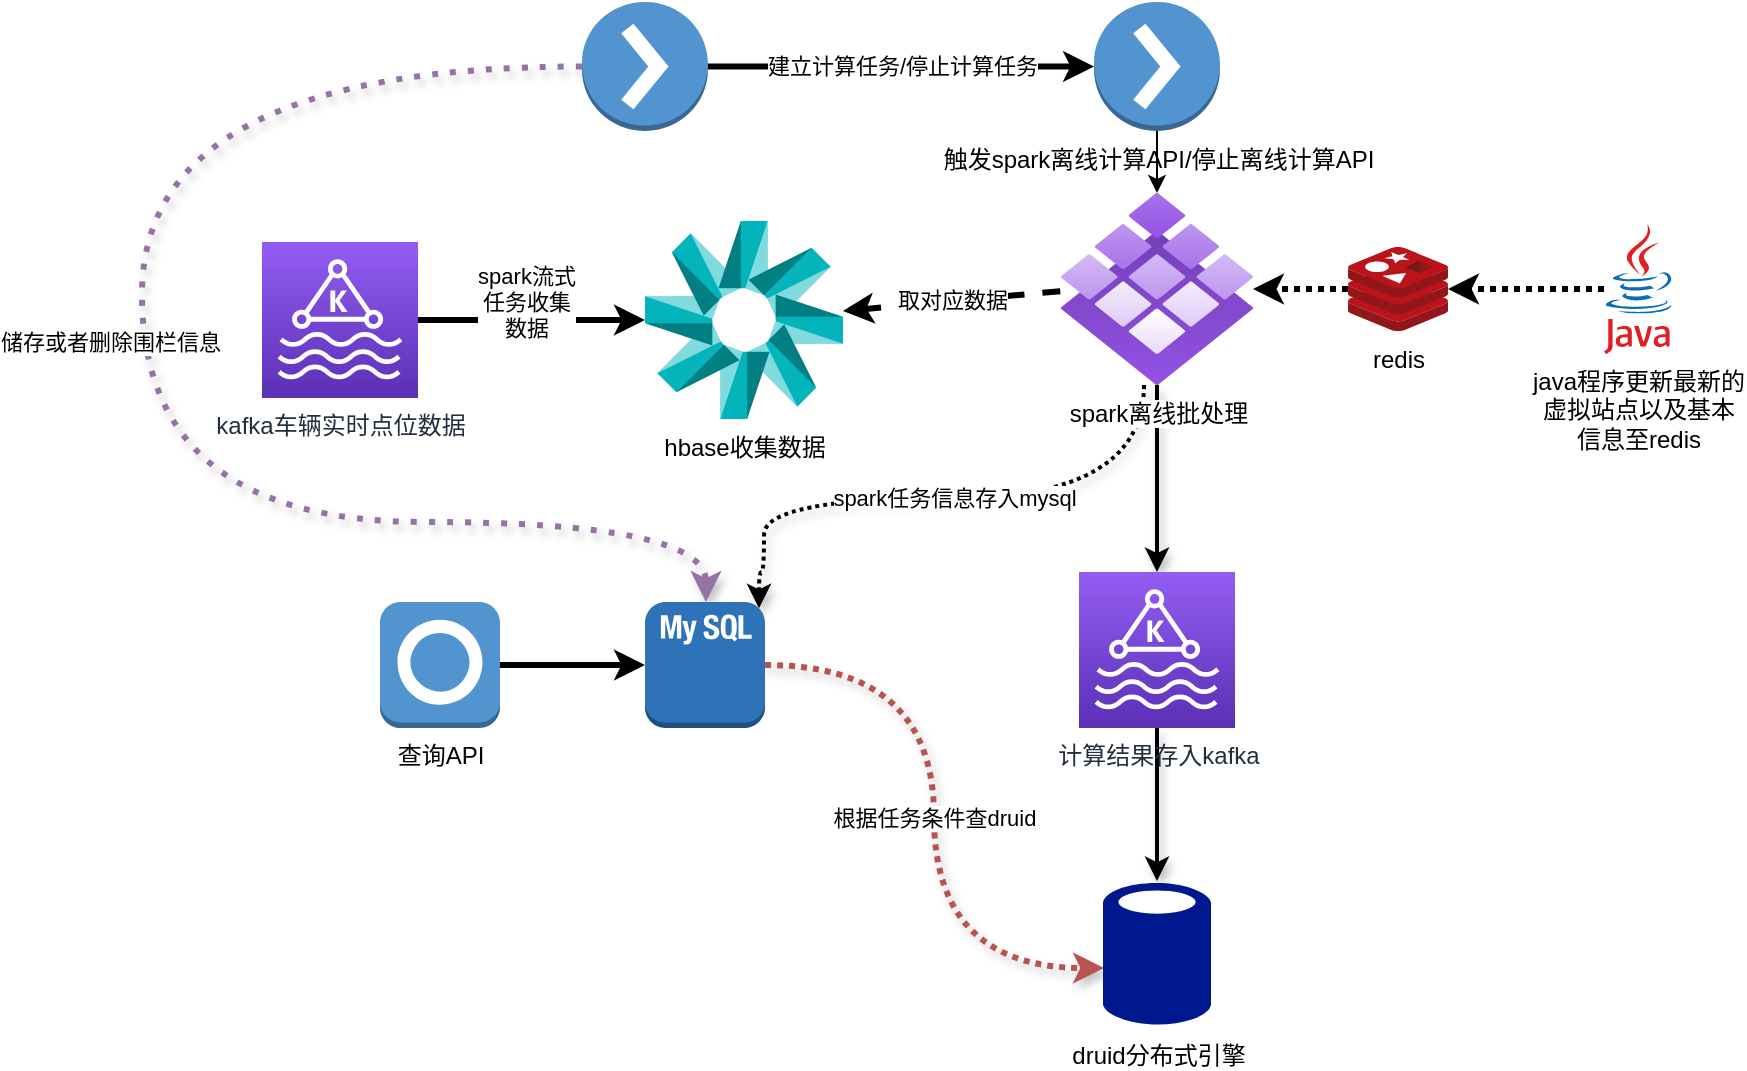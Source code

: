 <mxfile version="12.3.9" type="github" pages="1">
  <diagram id="3MlMxl3qNNY0wit7sOz0" name="Page-1">
    <mxGraphModel dx="1384" dy="534" grid="0" gridSize="10" guides="1" tooltips="1" connect="1" arrows="1" fold="1" page="0" pageScale="1" pageWidth="1100" pageHeight="850" background="#ffffff" math="0" shadow="0">
      <root>
        <mxCell id="0"/>
        <mxCell id="1" parent="0"/>
        <mxCell id="R1QpnQbajIk_0BlADnRP-3" value="spark流式&lt;br&gt;任务收集&lt;br&gt;数据" style="edgeStyle=orthogonalEdgeStyle;rounded=0;orthogonalLoop=1;jettySize=auto;html=1;strokeWidth=3;entryX=0;entryY=0.5;entryDx=0;entryDy=0;entryPerimeter=0;" parent="1" source="R1QpnQbajIk_0BlADnRP-1" edge="1" target="R1QpnQbajIk_0BlADnRP-4">
          <mxGeometry x="-0.046" y="9" relative="1" as="geometry">
            <mxPoint x="248" y="199" as="targetPoint"/>
            <mxPoint as="offset"/>
          </mxGeometry>
        </mxCell>
        <mxCell id="R1QpnQbajIk_0BlADnRP-1" value="kafka车辆实时点位数据" style="outlineConnect=0;fontColor=#232F3E;gradientColor=#945DF2;gradientDirection=north;fillColor=#5A30B5;strokeColor=#ffffff;dashed=0;verticalLabelPosition=bottom;verticalAlign=top;align=center;html=1;fontSize=12;fontStyle=0;aspect=fixed;shape=mxgraph.aws4.resourceIcon;resIcon=mxgraph.aws4.managed_streaming_for_kafka;" parent="1" vertex="1">
          <mxGeometry x="40" y="160" width="78" height="78" as="geometry"/>
        </mxCell>
        <mxCell id="R1QpnQbajIk_0BlADnRP-4" value="hbase收集数据" style="outlineConnect=0;dashed=0;verticalLabelPosition=bottom;verticalAlign=top;align=center;html=1;shape=mxgraph.aws3.chime;fillColor=#03B5BB;gradientColor=none;" parent="1" vertex="1">
          <mxGeometry x="231.5" y="149.5" width="99" height="99" as="geometry"/>
        </mxCell>
        <mxCell id="UVvnN9APpjg6Qt11xBq3-12" value="spark任务信息存入mysql" style="edgeStyle=orthogonalEdgeStyle;curved=1;orthogonalLoop=1;jettySize=auto;html=1;shadow=1;dashed=1;dashPattern=1 1;startArrow=none;startFill=0;strokeWidth=2;entryX=0.95;entryY=0.05;entryDx=0;entryDy=0;entryPerimeter=0;" edge="1" parent="1" source="R1QpnQbajIk_0BlADnRP-5" target="R1QpnQbajIk_0BlADnRP-15">
          <mxGeometry relative="1" as="geometry">
            <Array as="points">
              <mxPoint x="481" y="288"/>
              <mxPoint x="291" y="288"/>
              <mxPoint x="291" y="325"/>
              <mxPoint x="289" y="325"/>
            </Array>
          </mxGeometry>
        </mxCell>
        <mxCell id="UVvnN9APpjg6Qt11xBq3-13" style="edgeStyle=orthogonalEdgeStyle;orthogonalLoop=1;jettySize=auto;html=1;shadow=1;startArrow=none;startFill=0;strokeWidth=2;rounded=0;" edge="1" parent="1" source="R1QpnQbajIk_0BlADnRP-5" target="UVvnN9APpjg6Qt11xBq3-1">
          <mxGeometry relative="1" as="geometry"/>
        </mxCell>
        <mxCell id="R1QpnQbajIk_0BlADnRP-5" value="spark离线批处理" style="aspect=fixed;html=1;points=[];align=center;image;fontSize=12;image=img/lib/mscae/DC_OS.svg;dashed=0;fontFamily=Helvetica;fontColor=#000000;strokeColor=#000000;fillColor=#03B5BB;" parent="1" vertex="1">
          <mxGeometry x="439.5" y="135.5" width="96" height="96" as="geometry"/>
        </mxCell>
        <mxCell id="R1QpnQbajIk_0BlADnRP-9" value="建立计算任务/停止计算任务" style="edgeStyle=orthogonalEdgeStyle;rounded=0;orthogonalLoop=1;jettySize=auto;html=1;strokeWidth=3;" parent="1" source="R1QpnQbajIk_0BlADnRP-7" target="R1QpnQbajIk_0BlADnRP-8" edge="1">
          <mxGeometry relative="1" as="geometry"/>
        </mxCell>
        <mxCell id="UVvnN9APpjg6Qt11xBq3-10" value="储存或者删除围栏信息" style="edgeStyle=orthogonalEdgeStyle;curved=1;orthogonalLoop=1;jettySize=auto;html=1;shadow=1;dashed=1;dashPattern=1 2;startArrow=none;startFill=0;strokeWidth=3;fillColor=#e1d5e7;strokeColor=#9673a6;" edge="1" parent="1" source="R1QpnQbajIk_0BlADnRP-7" target="R1QpnQbajIk_0BlADnRP-15">
          <mxGeometry x="-0.07" y="-16" relative="1" as="geometry">
            <mxPoint x="232" y="300" as="targetPoint"/>
            <Array as="points">
              <mxPoint x="-20" y="72"/>
              <mxPoint x="-20" y="300"/>
              <mxPoint x="262" y="300"/>
            </Array>
            <mxPoint as="offset"/>
          </mxGeometry>
        </mxCell>
        <mxCell id="R1QpnQbajIk_0BlADnRP-7" value="" style="outlineConnect=0;dashed=0;verticalLabelPosition=bottom;verticalAlign=top;align=center;html=1;shape=mxgraph.aws3.action;fillColor=#5294CF;gradientColor=none;" parent="1" vertex="1">
          <mxGeometry x="200" y="40" width="63" height="64.5" as="geometry"/>
        </mxCell>
        <mxCell id="R1QpnQbajIk_0BlADnRP-12" value="" style="edgeStyle=orthogonalEdgeStyle;rounded=0;orthogonalLoop=1;jettySize=auto;html=1;" parent="1" source="R1QpnQbajIk_0BlADnRP-8" target="R1QpnQbajIk_0BlADnRP-5" edge="1">
          <mxGeometry relative="1" as="geometry"/>
        </mxCell>
        <mxCell id="R1QpnQbajIk_0BlADnRP-8" value="触发spark离线计算API/停止离线计算API" style="outlineConnect=0;dashed=0;verticalLabelPosition=bottom;verticalAlign=top;align=center;html=1;shape=mxgraph.aws3.action;fillColor=#5294CF;gradientColor=none;" parent="1" vertex="1">
          <mxGeometry x="456" y="40" width="63" height="64.5" as="geometry"/>
        </mxCell>
        <mxCell id="R1QpnQbajIk_0BlADnRP-17" value="根据任务条件查druid" style="edgeStyle=orthogonalEdgeStyle;orthogonalLoop=1;jettySize=auto;html=1;curved=1;entryX=0.009;entryY=0.596;entryDx=0;entryDy=0;entryPerimeter=0;shadow=1;fillColor=#f8cecc;strokeColor=#b85450;dashed=1;dashPattern=1 1;strokeWidth=3;" parent="1" source="R1QpnQbajIk_0BlADnRP-15" edge="1" target="UVvnN9APpjg6Qt11xBq3-3">
          <mxGeometry relative="1" as="geometry">
            <mxPoint x="390" y="560" as="targetPoint"/>
          </mxGeometry>
        </mxCell>
        <mxCell id="R1QpnQbajIk_0BlADnRP-15" value="" style="outlineConnect=0;dashed=0;verticalLabelPosition=bottom;verticalAlign=top;align=center;html=1;shape=mxgraph.aws3.mysql_db_instance_2;fillColor=#2E73B8;gradientColor=none;" parent="1" vertex="1">
          <mxGeometry x="231.5" y="340" width="60" height="63" as="geometry"/>
        </mxCell>
        <mxCell id="UVvnN9APpjg6Qt11xBq3-6" value="" style="edgeStyle=orthogonalEdgeStyle;rounded=0;orthogonalLoop=1;jettySize=auto;html=1;strokeWidth=3;" edge="1" parent="1" source="R1QpnQbajIk_0BlADnRP-19" target="R1QpnQbajIk_0BlADnRP-15">
          <mxGeometry relative="1" as="geometry"/>
        </mxCell>
        <mxCell id="R1QpnQbajIk_0BlADnRP-19" value="查询API" style="outlineConnect=0;dashed=0;verticalLabelPosition=bottom;verticalAlign=top;align=center;html=1;shape=mxgraph.aws3.alexa_skill;fillColor=#5294CF;gradientColor=none;" parent="1" vertex="1">
          <mxGeometry x="99" y="340" width="60" height="63" as="geometry"/>
        </mxCell>
        <mxCell id="R1QpnQbajIk_0BlADnRP-20" value="取对应数据" style="endArrow=none;dashed=1;html=1;entryX=0.01;entryY=0.51;entryDx=0;entryDy=0;entryPerimeter=0;strokeWidth=3;snapToPoint=0;startArrow=classic;startFill=1;" parent="1" source="R1QpnQbajIk_0BlADnRP-4" target="R1QpnQbajIk_0BlADnRP-5" edge="1">
          <mxGeometry width="50" height="50" relative="1" as="geometry">
            <mxPoint x="380" y="270" as="sourcePoint"/>
            <mxPoint x="420" y="180" as="targetPoint"/>
          </mxGeometry>
        </mxCell>
        <mxCell id="TWferaWc_OM14ilRQw7G-3" value="" style="edgeStyle=orthogonalEdgeStyle;rounded=0;orthogonalLoop=1;jettySize=auto;html=1;strokeWidth=3;dashed=1;dashPattern=1 1;" parent="1" source="TWferaWc_OM14ilRQw7G-1" target="TWferaWc_OM14ilRQw7G-2" edge="1">
          <mxGeometry relative="1" as="geometry"/>
        </mxCell>
        <mxCell id="TWferaWc_OM14ilRQw7G-1" value="java程序更新最新的&lt;br&gt;虚拟站点以及基本&lt;br&gt;信息至redis" style="dashed=0;outlineConnect=0;html=1;align=center;labelPosition=center;verticalLabelPosition=bottom;verticalAlign=top;shape=mxgraph.weblogos.java" parent="1" vertex="1">
          <mxGeometry x="711" y="151" width="34.4" height="65" as="geometry"/>
        </mxCell>
        <mxCell id="TWferaWc_OM14ilRQw7G-4" value="" style="edgeStyle=orthogonalEdgeStyle;rounded=0;orthogonalLoop=1;jettySize=auto;html=1;strokeWidth=3;dashed=1;dashPattern=1 1;" parent="1" source="TWferaWc_OM14ilRQw7G-2" target="R1QpnQbajIk_0BlADnRP-5" edge="1">
          <mxGeometry relative="1" as="geometry"/>
        </mxCell>
        <mxCell id="TWferaWc_OM14ilRQw7G-2" value="redis" style="aspect=fixed;html=1;points=[];align=center;image;fontSize=12;image=img/lib/mscae/Cache_Redis_Product.svg;" parent="1" vertex="1">
          <mxGeometry x="583" y="162.5" width="50" height="42" as="geometry"/>
        </mxCell>
        <mxCell id="UVvnN9APpjg6Qt11xBq3-14" value="" style="edgeStyle=orthogonalEdgeStyle;rounded=0;orthogonalLoop=1;jettySize=auto;html=1;shadow=1;startArrow=none;startFill=0;strokeWidth=2;" edge="1" parent="1" source="UVvnN9APpjg6Qt11xBq3-1" target="UVvnN9APpjg6Qt11xBq3-3">
          <mxGeometry relative="1" as="geometry"/>
        </mxCell>
        <mxCell id="UVvnN9APpjg6Qt11xBq3-1" value="计算结果存入kafka" style="outlineConnect=0;fontColor=#232F3E;gradientColor=#945DF2;gradientDirection=north;fillColor=#5A30B5;strokeColor=#ffffff;dashed=0;verticalLabelPosition=bottom;verticalAlign=top;align=center;html=1;fontSize=12;fontStyle=0;aspect=fixed;shape=mxgraph.aws4.resourceIcon;resIcon=mxgraph.aws4.managed_streaming_for_kafka;" vertex="1" parent="1">
          <mxGeometry x="448.5" y="325" width="78" height="78" as="geometry"/>
        </mxCell>
        <mxCell id="UVvnN9APpjg6Qt11xBq3-3" value="druid分布式引擎" style="aspect=fixed;pointerEvents=1;shadow=0;dashed=0;html=1;strokeColor=none;labelPosition=center;verticalLabelPosition=bottom;verticalAlign=top;align=center;fillColor=#00188D;shape=mxgraph.mscae.enterprise.database_generic" vertex="1" parent="1">
          <mxGeometry x="460.5" y="479.5" width="54" height="73" as="geometry"/>
        </mxCell>
      </root>
    </mxGraphModel>
  </diagram>
</mxfile>
